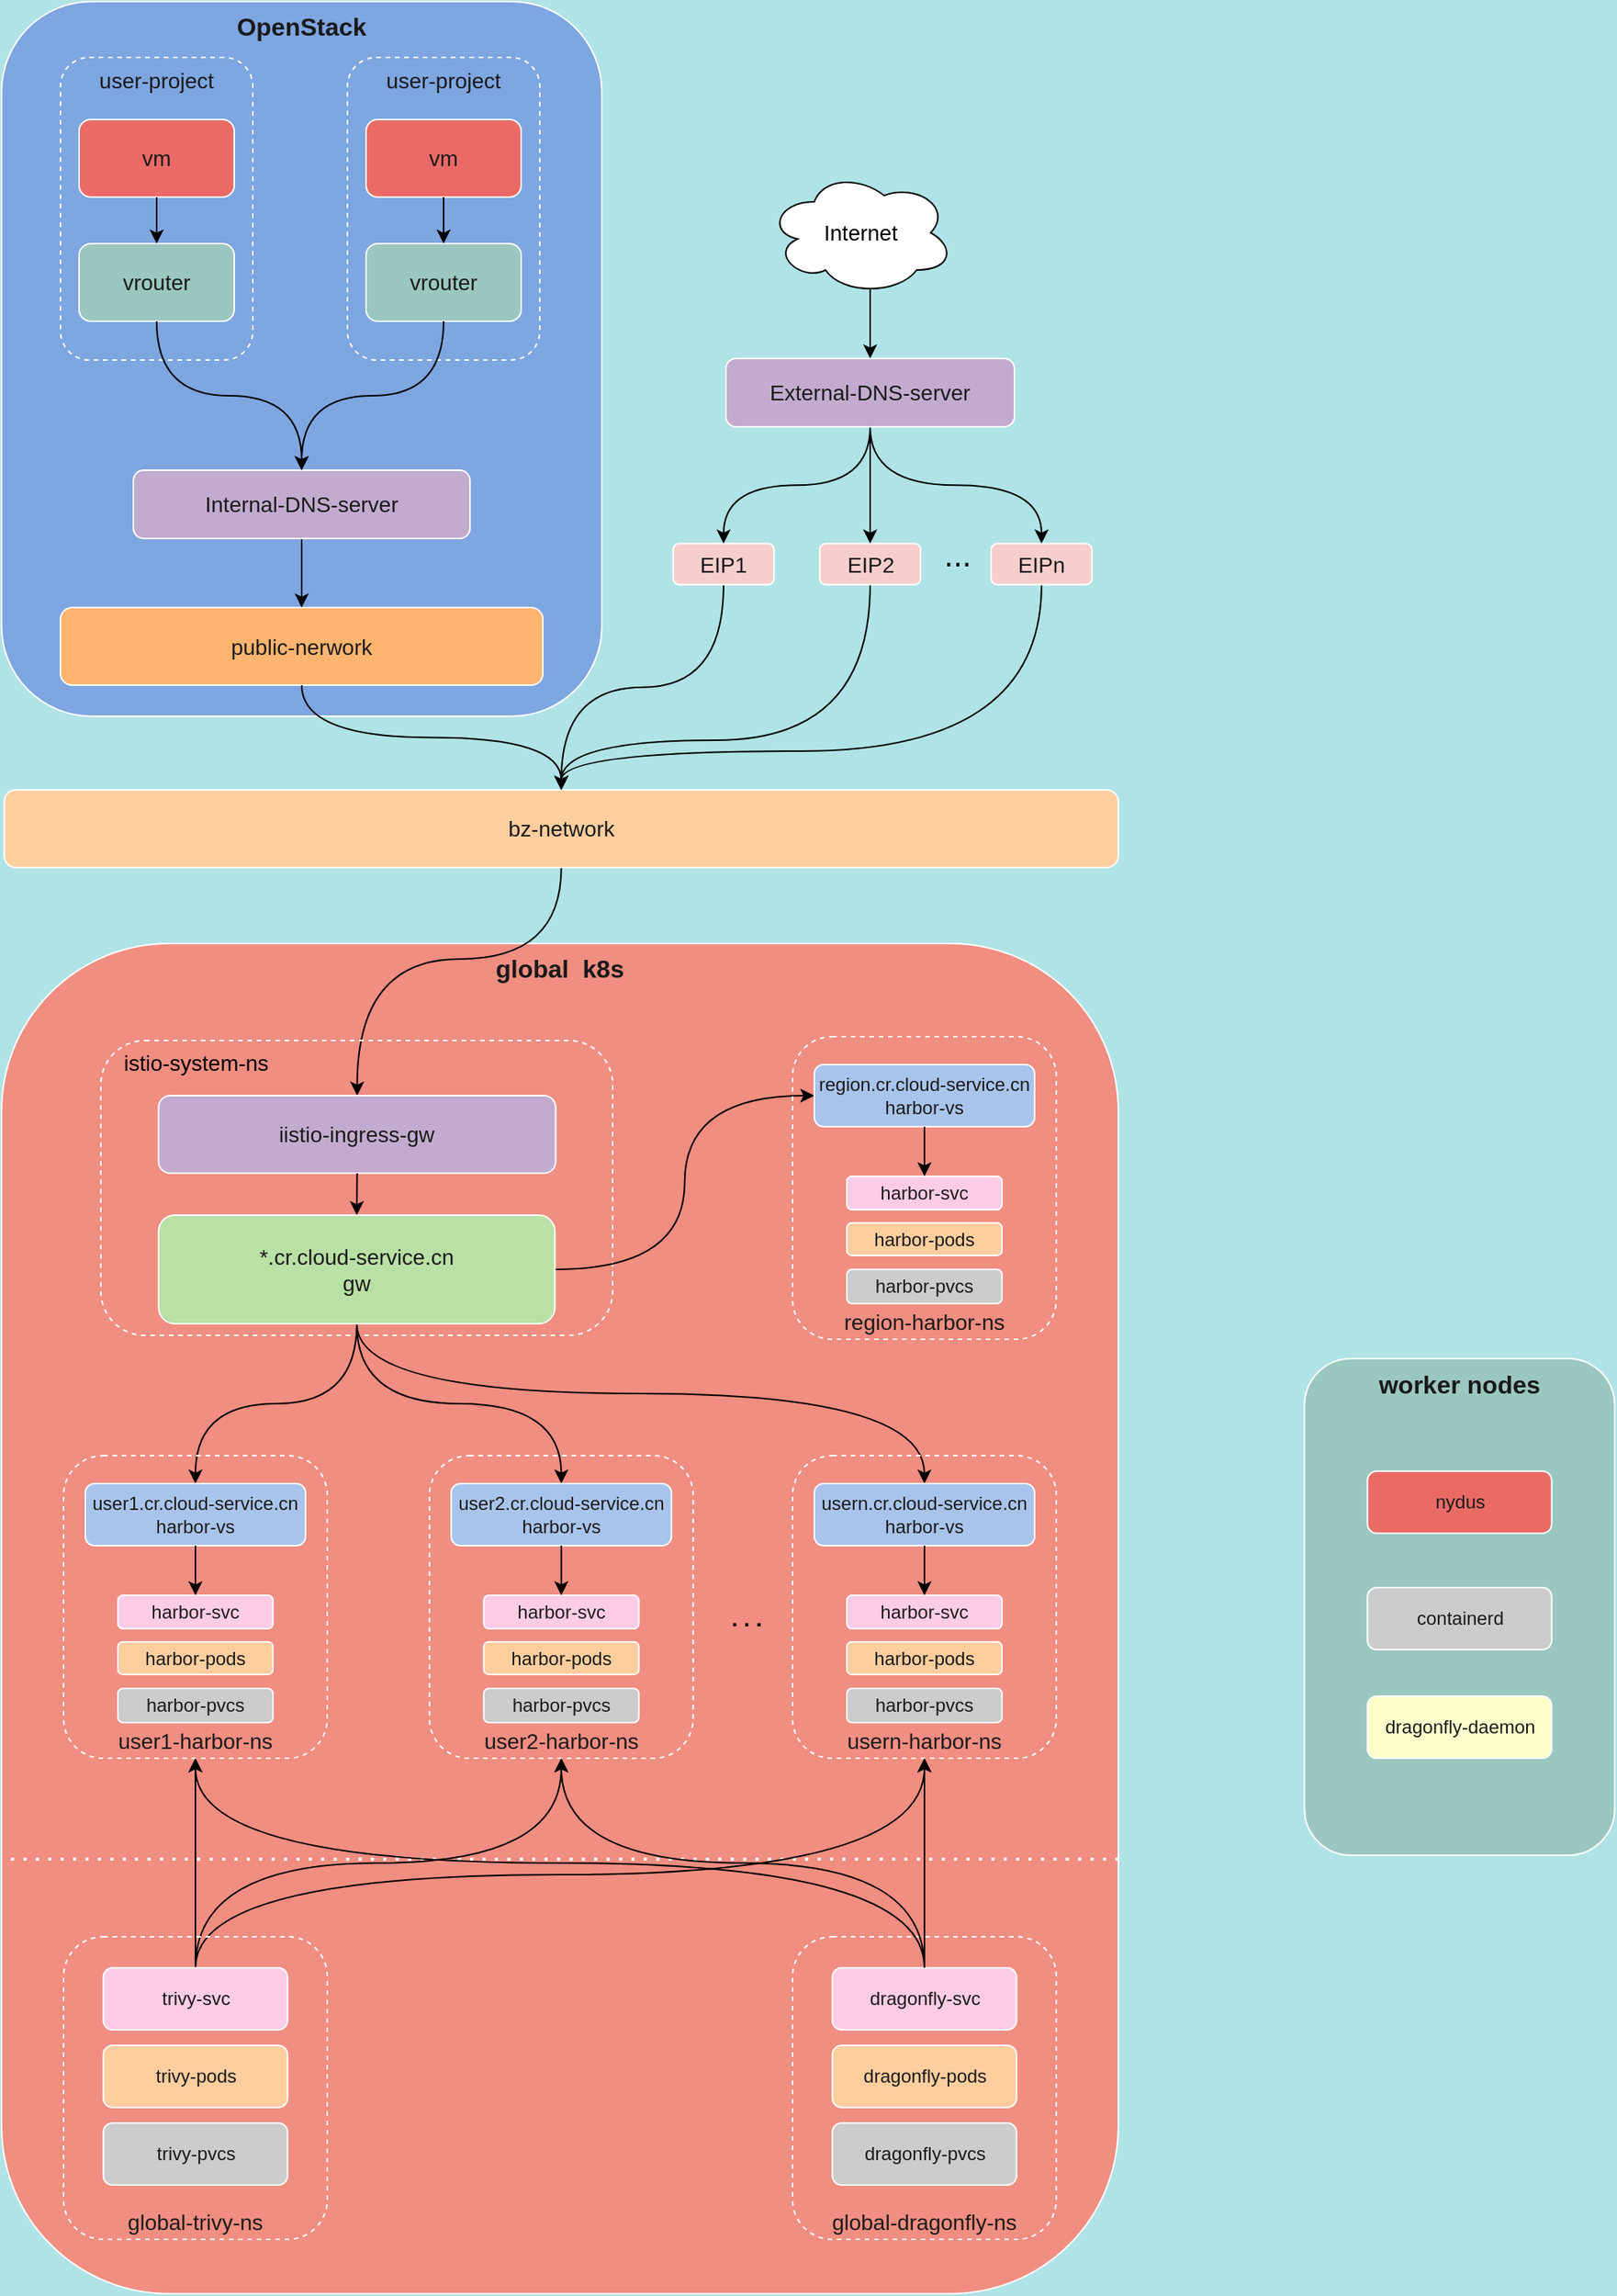<mxfile version="20.6.0" type="github">
  <diagram id="Bw5U5ilo471GasQTLUOP" name="第 1 页">
    <mxGraphModel dx="1426" dy="2053" grid="1" gridSize="10" guides="1" tooltips="1" connect="1" arrows="1" fold="1" page="0" pageScale="1" pageWidth="1169" pageHeight="827" background="#B0E3E6" math="0" shadow="0">
      <root>
        <mxCell id="0" />
        <mxCell id="1" parent="0" />
        <mxCell id="jF7H6Y1LhgNsABGmbEs7-26" value="&lt;b&gt;global &amp;nbsp;k8s&lt;/b&gt;" style="rounded=1;whiteSpace=wrap;html=1;fontSize=16;verticalAlign=top;fillColor=#F08E81;strokeColor=#FFFFFF;fontColor=#1A1A1A;movable=1;resizable=1;rotatable=1;deletable=1;editable=1;connectable=1;container=0;align=center;" parent="1" vertex="1">
          <mxGeometry x="240" y="-430" width="720" height="870" as="geometry" />
        </mxCell>
        <mxCell id="FhYT1GxdbjiEsVhW9Dxf-16" style="edgeStyle=orthogonalEdgeStyle;rounded=0;orthogonalLoop=1;jettySize=auto;html=1;exitX=0.5;exitY=1;exitDx=0;exitDy=0;entryX=0.5;entryY=0;entryDx=0;entryDy=0;curved=1;" edge="1" parent="1" source="ASyyucTeVJ42tLMGHk16-86" target="ASyyucTeVJ42tLMGHk16-5">
          <mxGeometry relative="1" as="geometry">
            <Array as="points">
              <mxPoint x="601" y="-420" />
              <mxPoint x="469" y="-420" />
            </Array>
          </mxGeometry>
        </mxCell>
        <mxCell id="ASyyucTeVJ42tLMGHk16-86" value="&lt;span style=&quot;font-size: 14px;&quot;&gt;bz-network&lt;/span&gt;" style="rounded=1;whiteSpace=wrap;html=1;fontSize=12;fillColor=#FFCE9F;strokeColor=#FFFFFF;fontColor=#1A1A1A;movable=1;resizable=1;rotatable=1;deletable=1;editable=1;connectable=1;container=0;" parent="1" vertex="1">
          <mxGeometry x="241.75" y="-529" width="718.25" height="50" as="geometry" />
        </mxCell>
        <mxCell id="ASyyucTeVJ42tLMGHk16-130" value="" style="rounded=1;whiteSpace=wrap;html=1;dashed=1;labelBackgroundColor=none;fontSize=14;verticalAlign=top;fillColor=none;strokeColor=#FFFFFF;fontColor=#1A1A1A;movable=1;resizable=1;rotatable=1;deletable=1;editable=1;connectable=1;container=0;" parent="1" vertex="1">
          <mxGeometry x="304" y="-367.5" width="330" height="190" as="geometry" />
        </mxCell>
        <mxCell id="ASyyucTeVJ42tLMGHk16-5" value="&lt;font style=&quot;font-size: 14px;&quot;&gt;iistio-ingress-gw&lt;/font&gt;" style="rounded=1;whiteSpace=wrap;html=1;fontSize=12;fillColor=#C3ABD0;strokeColor=#FFFFFF;fontColor=#1A1A1A;movable=1;resizable=1;rotatable=1;deletable=1;editable=1;connectable=1;container=0;" parent="1" vertex="1">
          <mxGeometry x="341.25" y="-332" width="256" height="50" as="geometry" />
        </mxCell>
        <mxCell id="FhYT1GxdbjiEsVhW9Dxf-92" style="edgeStyle=orthogonalEdgeStyle;curved=1;rounded=0;orthogonalLoop=1;jettySize=auto;html=1;exitX=0.5;exitY=1;exitDx=0;exitDy=0;entryX=0.5;entryY=0;entryDx=0;entryDy=0;" edge="1" parent="1" source="ASyyucTeVJ42tLMGHk16-65" target="ASyyucTeVJ42tLMGHk16-33">
          <mxGeometry relative="1" as="geometry" />
        </mxCell>
        <mxCell id="FhYT1GxdbjiEsVhW9Dxf-93" style="edgeStyle=orthogonalEdgeStyle;curved=1;rounded=0;orthogonalLoop=1;jettySize=auto;html=1;exitX=0.5;exitY=1;exitDx=0;exitDy=0;entryX=0.5;entryY=0;entryDx=0;entryDy=0;" edge="1" parent="1" source="ASyyucTeVJ42tLMGHk16-65" target="FhYT1GxdbjiEsVhW9Dxf-79">
          <mxGeometry relative="1" as="geometry" />
        </mxCell>
        <mxCell id="FhYT1GxdbjiEsVhW9Dxf-94" style="edgeStyle=orthogonalEdgeStyle;curved=1;rounded=0;orthogonalLoop=1;jettySize=auto;html=1;exitX=0.5;exitY=1;exitDx=0;exitDy=0;entryX=0.5;entryY=0;entryDx=0;entryDy=0;" edge="1" parent="1" source="ASyyucTeVJ42tLMGHk16-65" target="FhYT1GxdbjiEsVhW9Dxf-88">
          <mxGeometry relative="1" as="geometry">
            <Array as="points">
              <mxPoint x="469" y="-140" />
              <mxPoint x="835" y="-140" />
            </Array>
          </mxGeometry>
        </mxCell>
        <mxCell id="FhYT1GxdbjiEsVhW9Dxf-102" style="edgeStyle=orthogonalEdgeStyle;curved=1;rounded=0;orthogonalLoop=1;jettySize=auto;html=1;exitX=1;exitY=0.5;exitDx=0;exitDy=0;entryX=0;entryY=0.5;entryDx=0;entryDy=0;" edge="1" parent="1" source="ASyyucTeVJ42tLMGHk16-65" target="FhYT1GxdbjiEsVhW9Dxf-99">
          <mxGeometry relative="1" as="geometry" />
        </mxCell>
        <mxCell id="ASyyucTeVJ42tLMGHk16-65" value="*.cr.cloud-service.cn&lt;br style=&quot;font-size: 14px;&quot;&gt;gw" style="rounded=1;whiteSpace=wrap;html=1;fontSize=14;fillColor=#B9E0A5;strokeColor=#FFFFFF;fontColor=#1A1A1A;movable=1;resizable=1;rotatable=1;deletable=1;editable=1;connectable=1;container=0;" parent="1" vertex="1">
          <mxGeometry x="341.25" y="-255" width="255.5" height="70" as="geometry" />
        </mxCell>
        <mxCell id="ASyyucTeVJ42tLMGHk16-75" style="edgeStyle=orthogonalEdgeStyle;rounded=1;orthogonalLoop=1;jettySize=auto;html=1;exitX=0.5;exitY=1;exitDx=0;exitDy=0;entryX=0.5;entryY=0;entryDx=0;entryDy=0;strokeColor=#000000;strokeWidth=1;fontSize=14;endArrow=classic;endFill=1;curved=1;" parent="1" source="ASyyucTeVJ42tLMGHk16-5" target="ASyyucTeVJ42tLMGHk16-65" edge="1">
          <mxGeometry relative="1" as="geometry" />
        </mxCell>
        <mxCell id="ASyyucTeVJ42tLMGHk16-131" value="istio-system-ns" style="text;html=1;align=center;verticalAlign=middle;resizable=0;points=[];autosize=1;strokeColor=none;fillColor=none;fontSize=14;container=0;rounded=1;" parent="1" vertex="1">
          <mxGeometry x="309.5" y="-367.5" width="111" height="28" as="geometry" />
        </mxCell>
        <mxCell id="ASyyucTeVJ42tLMGHk16-233" style="edgeStyle=orthogonalEdgeStyle;rounded=1;orthogonalLoop=1;jettySize=auto;html=1;exitX=0.5;exitY=1;exitDx=0;exitDy=0;entryX=0.5;entryY=0;entryDx=0;entryDy=0;strokeColor=#000000;fontSize=14;curved=1;" parent="1" source="ASyyucTeVJ42tLMGHk16-156" target="ASyyucTeVJ42tLMGHk16-86" edge="1">
          <mxGeometry relative="1" as="geometry" />
        </mxCell>
        <mxCell id="ASyyucTeVJ42tLMGHk16-238" style="edgeStyle=orthogonalEdgeStyle;rounded=1;orthogonalLoop=1;jettySize=auto;html=1;exitX=0.5;exitY=1;exitDx=0;exitDy=0;entryX=0.5;entryY=0;entryDx=0;entryDy=0;strokeColor=#000000;fontSize=14;curved=1;" parent="1" source="ASyyucTeVJ42tLMGHk16-157" target="ASyyucTeVJ42tLMGHk16-86" edge="1">
          <mxGeometry relative="1" as="geometry">
            <Array as="points">
              <mxPoint x="800" y="-561" />
              <mxPoint x="600" y="-561" />
            </Array>
          </mxGeometry>
        </mxCell>
        <mxCell id="ASyyucTeVJ42tLMGHk16-237" style="edgeStyle=orthogonalEdgeStyle;rounded=1;orthogonalLoop=1;jettySize=auto;html=1;exitX=0.5;exitY=1;exitDx=0;exitDy=0;entryX=0.5;entryY=0;entryDx=0;entryDy=0;strokeColor=#000000;fontSize=14;curved=1;" parent="1" source="ASyyucTeVJ42tLMGHk16-226" target="ASyyucTeVJ42tLMGHk16-86" edge="1">
          <mxGeometry relative="1" as="geometry">
            <Array as="points">
              <mxPoint x="911" y="-554" />
              <mxPoint x="600" y="-554" />
            </Array>
          </mxGeometry>
        </mxCell>
        <mxCell id="FhYT1GxdbjiEsVhW9Dxf-11" value="" style="group;" vertex="1" connectable="0" parent="1">
          <mxGeometry x="673" y="-928" width="270" height="266.75" as="geometry" />
        </mxCell>
        <mxCell id="ASyyucTeVJ42tLMGHk16-155" value="Internet" style="ellipse;shape=cloud;whiteSpace=wrap;html=1;fontSize=14;fillColor=#FFFFFF;container=0;rounded=1;" parent="FhYT1GxdbjiEsVhW9Dxf-11" vertex="1">
          <mxGeometry x="61" width="120" height="80" as="geometry" />
        </mxCell>
        <mxCell id="ASyyucTeVJ42tLMGHk16-156" value="EIP1" style="rounded=1;whiteSpace=wrap;html=1;fontSize=14;fillColor=#F8CECC;strokeColor=#FFFFFF;fontColor=#1A1A1A;movable=1;resizable=1;rotatable=1;deletable=1;editable=1;connectable=1;container=0;" parent="FhYT1GxdbjiEsVhW9Dxf-11" vertex="1">
          <mxGeometry y="240.25" width="65" height="26.5" as="geometry" />
        </mxCell>
        <mxCell id="ASyyucTeVJ42tLMGHk16-157" value="EIP2" style="rounded=1;whiteSpace=wrap;html=1;fontSize=14;fillColor=#F8CECC;strokeColor=#FFFFFF;fontColor=#1A1A1A;movable=1;resizable=1;rotatable=1;deletable=1;editable=1;connectable=1;container=0;" parent="FhYT1GxdbjiEsVhW9Dxf-11" vertex="1">
          <mxGeometry x="94.5" y="240.25" width="65" height="26.5" as="geometry" />
        </mxCell>
        <mxCell id="ASyyucTeVJ42tLMGHk16-226" value="EIPn" style="rounded=1;whiteSpace=wrap;html=1;fontSize=14;fillColor=#F8CECC;strokeColor=#FFFFFF;fontColor=#1A1A1A;movable=1;resizable=1;rotatable=1;deletable=1;editable=1;connectable=1;container=0;" parent="FhYT1GxdbjiEsVhW9Dxf-11" vertex="1">
          <mxGeometry x="205" y="240.25" width="65" height="26.5" as="geometry" />
        </mxCell>
        <mxCell id="ASyyucTeVJ42tLMGHk16-227" value="..." style="text;html=1;resizable=0;autosize=1;align=center;verticalAlign=middle;points=[];fillColor=none;strokeColor=none;rounded=1;fontSize=21;horizontal=1;container=0;" parent="FhYT1GxdbjiEsVhW9Dxf-11" vertex="1">
          <mxGeometry x="165" y="228.5" width="36" height="37" as="geometry" />
        </mxCell>
        <mxCell id="ASyyucTeVJ42tLMGHk16-230" style="edgeStyle=orthogonalEdgeStyle;rounded=1;orthogonalLoop=1;jettySize=auto;html=1;exitX=0.5;exitY=1;exitDx=0;exitDy=0;entryX=0.5;entryY=0;entryDx=0;entryDy=0;strokeColor=#000000;fontSize=14;curved=1;" parent="FhYT1GxdbjiEsVhW9Dxf-11" source="ASyyucTeVJ42tLMGHk16-228" target="ASyyucTeVJ42tLMGHk16-156" edge="1">
          <mxGeometry relative="1" as="geometry" />
        </mxCell>
        <mxCell id="ASyyucTeVJ42tLMGHk16-231" style="edgeStyle=orthogonalEdgeStyle;rounded=1;orthogonalLoop=1;jettySize=auto;html=1;exitX=0.5;exitY=1;exitDx=0;exitDy=0;entryX=0.5;entryY=0;entryDx=0;entryDy=0;strokeColor=#000000;fontSize=14;curved=1;" parent="FhYT1GxdbjiEsVhW9Dxf-11" source="ASyyucTeVJ42tLMGHk16-228" target="ASyyucTeVJ42tLMGHk16-157" edge="1">
          <mxGeometry relative="1" as="geometry" />
        </mxCell>
        <mxCell id="ASyyucTeVJ42tLMGHk16-232" style="edgeStyle=orthogonalEdgeStyle;rounded=1;orthogonalLoop=1;jettySize=auto;html=1;exitX=0.5;exitY=1;exitDx=0;exitDy=0;entryX=0.5;entryY=0;entryDx=0;entryDy=0;strokeColor=#000000;fontSize=14;curved=1;" parent="FhYT1GxdbjiEsVhW9Dxf-11" source="ASyyucTeVJ42tLMGHk16-228" target="ASyyucTeVJ42tLMGHk16-226" edge="1">
          <mxGeometry relative="1" as="geometry" />
        </mxCell>
        <mxCell id="ASyyucTeVJ42tLMGHk16-228" value="External-DNS-server" style="rounded=1;whiteSpace=wrap;html=1;fontSize=14;fillColor=#C3ABD0;strokeColor=#FFFFFF;fontColor=#1A1A1A;movable=1;resizable=1;rotatable=1;deletable=1;editable=1;connectable=1;container=0;" parent="FhYT1GxdbjiEsVhW9Dxf-11" vertex="1">
          <mxGeometry x="34" y="121" width="186" height="44" as="geometry" />
        </mxCell>
        <mxCell id="ASyyucTeVJ42tLMGHk16-229" style="edgeStyle=orthogonalEdgeStyle;rounded=1;orthogonalLoop=1;jettySize=auto;html=1;exitX=0.55;exitY=0.95;exitDx=0;exitDy=0;exitPerimeter=0;entryX=0.5;entryY=0;entryDx=0;entryDy=0;strokeColor=#000000;fontSize=14;curved=1;" parent="FhYT1GxdbjiEsVhW9Dxf-11" source="ASyyucTeVJ42tLMGHk16-155" target="ASyyucTeVJ42tLMGHk16-228" edge="1">
          <mxGeometry relative="1" as="geometry" />
        </mxCell>
        <mxCell id="FhYT1GxdbjiEsVhW9Dxf-15" value="" style="endArrow=none;dashed=1;html=1;dashPattern=1 3;strokeWidth=2;rounded=1;fontSize=14;fontColor=#FFFFFF;strokeColor=#FFFFFF;curved=1;" edge="1" parent="1">
          <mxGeometry width="50" height="50" relative="1" as="geometry">
            <mxPoint x="960" y="160" as="sourcePoint" />
            <mxPoint x="240" y="160" as="targetPoint" />
          </mxGeometry>
        </mxCell>
        <mxCell id="FhYT1GxdbjiEsVhW9Dxf-17" value="" style="group" vertex="1" connectable="0" parent="1">
          <mxGeometry x="240" y="-1037" width="387" height="460.5" as="geometry" />
        </mxCell>
        <mxCell id="FhYT1GxdbjiEsVhW9Dxf-3" value="&lt;b&gt;OpenStack&lt;/b&gt;" style="rounded=1;whiteSpace=wrap;html=1;fontSize=16;verticalAlign=top;fillColor=#7EA6E0;strokeColor=#FFFFFF;fontColor=#1A1A1A;movable=1;resizable=1;rotatable=1;deletable=1;editable=1;connectable=1;container=0;" vertex="1" parent="FhYT1GxdbjiEsVhW9Dxf-17">
          <mxGeometry width="387" height="460.5" as="geometry" />
        </mxCell>
        <mxCell id="ASyyucTeVJ42tLMGHk16-99" value="public-nerwork" style="rounded=1;whiteSpace=wrap;html=1;fontSize=14;fillColor=#FFB570;strokeColor=#FFFFFF;fontColor=#1A1A1A;movable=1;resizable=1;rotatable=1;deletable=1;editable=1;connectable=1;container=0;" parent="FhYT1GxdbjiEsVhW9Dxf-17" vertex="1">
          <mxGeometry x="38" y="390.5" width="311" height="50" as="geometry" />
        </mxCell>
        <mxCell id="ASyyucTeVJ42tLMGHk16-96" value="user-project" style="rounded=1;whiteSpace=wrap;html=1;dashed=1;labelBackgroundColor=none;fontSize=14;verticalAlign=top;fillColor=none;strokeColor=#FFFFFF;fontColor=#1A1A1A;movable=1;resizable=1;rotatable=1;deletable=1;editable=1;connectable=1;container=0;" parent="FhYT1GxdbjiEsVhW9Dxf-17" vertex="1">
          <mxGeometry x="38" y="36" width="124" height="195" as="geometry" />
        </mxCell>
        <mxCell id="jF7H6Y1LhgNsABGmbEs7-22" value="vrouter" style="rounded=1;whiteSpace=wrap;html=1;fontSize=14;fillColor=#9AC7BF;strokeColor=#FFFFFF;fontColor=#1A1A1A;movable=1;resizable=1;rotatable=1;deletable=1;editable=1;connectable=1;container=0;" parent="FhYT1GxdbjiEsVhW9Dxf-17" vertex="1">
          <mxGeometry x="50" y="156" width="100" height="50" as="geometry" />
        </mxCell>
        <mxCell id="ASyyucTeVJ42tLMGHk16-97" value="vm" style="rounded=1;whiteSpace=wrap;html=1;fontSize=14;fillColor=#EA6B66;strokeColor=#FFFFFF;fontColor=#1A1A1A;movable=1;resizable=1;rotatable=1;deletable=1;editable=1;connectable=1;container=0;" parent="FhYT1GxdbjiEsVhW9Dxf-17" vertex="1">
          <mxGeometry x="50" y="76" width="100" height="50" as="geometry" />
        </mxCell>
        <mxCell id="ASyyucTeVJ42tLMGHk16-98" style="edgeStyle=orthogonalEdgeStyle;rounded=1;orthogonalLoop=1;jettySize=auto;html=1;exitX=0.5;exitY=1;exitDx=0;exitDy=0;entryX=0.5;entryY=0;entryDx=0;entryDy=0;fontSize=14;curved=1;" parent="FhYT1GxdbjiEsVhW9Dxf-17" source="ASyyucTeVJ42tLMGHk16-97" target="jF7H6Y1LhgNsABGmbEs7-22" edge="1">
          <mxGeometry relative="1" as="geometry" />
        </mxCell>
        <mxCell id="ASyyucTeVJ42tLMGHk16-103" value="user-project" style="rounded=1;whiteSpace=wrap;html=1;dashed=1;labelBackgroundColor=none;fontSize=14;verticalAlign=top;fillColor=none;strokeColor=#FFFFFF;fontColor=#1A1A1A;movable=1;resizable=1;rotatable=1;deletable=1;editable=1;connectable=1;container=0;" parent="FhYT1GxdbjiEsVhW9Dxf-17" vertex="1">
          <mxGeometry x="223" y="36" width="124" height="195" as="geometry" />
        </mxCell>
        <mxCell id="ASyyucTeVJ42tLMGHk16-104" value="vrouter" style="rounded=1;whiteSpace=wrap;html=1;fontSize=14;fillColor=#9AC7BF;strokeColor=#FFFFFF;fontColor=#1A1A1A;movable=1;resizable=1;rotatable=1;deletable=1;editable=1;connectable=1;container=0;" parent="FhYT1GxdbjiEsVhW9Dxf-17" vertex="1">
          <mxGeometry x="235" y="156" width="100" height="50" as="geometry" />
        </mxCell>
        <mxCell id="ASyyucTeVJ42tLMGHk16-105" value="vm" style="rounded=1;whiteSpace=wrap;html=1;fontSize=14;fillColor=#EA6B66;strokeColor=#FFFFFF;fontColor=#1A1A1A;movable=1;resizable=1;rotatable=1;deletable=1;editable=1;connectable=1;container=0;" parent="FhYT1GxdbjiEsVhW9Dxf-17" vertex="1">
          <mxGeometry x="235" y="76" width="100" height="50" as="geometry" />
        </mxCell>
        <mxCell id="ASyyucTeVJ42tLMGHk16-106" style="edgeStyle=orthogonalEdgeStyle;rounded=1;orthogonalLoop=1;jettySize=auto;html=1;exitX=0.5;exitY=1;exitDx=0;exitDy=0;entryX=0.5;entryY=0;entryDx=0;entryDy=0;fontSize=14;curved=1;" parent="FhYT1GxdbjiEsVhW9Dxf-17" source="ASyyucTeVJ42tLMGHk16-105" target="ASyyucTeVJ42tLMGHk16-104" edge="1">
          <mxGeometry relative="1" as="geometry" />
        </mxCell>
        <mxCell id="FhYT1GxdbjiEsVhW9Dxf-8" style="edgeStyle=orthogonalEdgeStyle;rounded=1;orthogonalLoop=1;jettySize=auto;html=1;exitX=0.5;exitY=1;exitDx=0;exitDy=0;entryX=0.5;entryY=0;entryDx=0;entryDy=0;curved=1;" edge="1" parent="FhYT1GxdbjiEsVhW9Dxf-17" source="FhYT1GxdbjiEsVhW9Dxf-5" target="ASyyucTeVJ42tLMGHk16-99">
          <mxGeometry relative="1" as="geometry" />
        </mxCell>
        <mxCell id="FhYT1GxdbjiEsVhW9Dxf-5" value="Internal-DNS-server" style="rounded=1;whiteSpace=wrap;html=1;fontSize=14;fillColor=#C3ABD0;strokeColor=#FFFFFF;fontColor=#1A1A1A;movable=1;resizable=1;rotatable=1;deletable=1;editable=1;connectable=1;container=0;" vertex="1" parent="FhYT1GxdbjiEsVhW9Dxf-17">
          <mxGeometry x="85" y="302" width="217" height="44" as="geometry" />
        </mxCell>
        <mxCell id="FhYT1GxdbjiEsVhW9Dxf-6" style="edgeStyle=orthogonalEdgeStyle;rounded=1;orthogonalLoop=1;jettySize=auto;html=1;exitX=0.5;exitY=1;exitDx=0;exitDy=0;entryX=0.5;entryY=0;entryDx=0;entryDy=0;curved=1;" edge="1" parent="FhYT1GxdbjiEsVhW9Dxf-17" source="jF7H6Y1LhgNsABGmbEs7-22" target="FhYT1GxdbjiEsVhW9Dxf-5">
          <mxGeometry relative="1" as="geometry" />
        </mxCell>
        <mxCell id="FhYT1GxdbjiEsVhW9Dxf-7" style="edgeStyle=orthogonalEdgeStyle;rounded=1;orthogonalLoop=1;jettySize=auto;html=1;exitX=0.5;exitY=1;exitDx=0;exitDy=0;entryX=0.5;entryY=0;entryDx=0;entryDy=0;curved=1;" edge="1" parent="FhYT1GxdbjiEsVhW9Dxf-17" source="ASyyucTeVJ42tLMGHk16-104" target="FhYT1GxdbjiEsVhW9Dxf-5">
          <mxGeometry relative="1" as="geometry" />
        </mxCell>
        <mxCell id="ASyyucTeVJ42tLMGHk16-100" style="edgeStyle=orthogonalEdgeStyle;rounded=1;orthogonalLoop=1;jettySize=auto;html=1;exitX=0.5;exitY=1;exitDx=0;exitDy=0;entryX=0.5;entryY=0;entryDx=0;entryDy=0;fontSize=14;curved=1;" parent="1" source="ASyyucTeVJ42tLMGHk16-99" target="ASyyucTeVJ42tLMGHk16-86" edge="1">
          <mxGeometry relative="1" as="geometry" />
        </mxCell>
        <mxCell id="FhYT1GxdbjiEsVhW9Dxf-83" value="" style="group" vertex="1" connectable="0" parent="1">
          <mxGeometry x="280" y="-100" width="170" height="195" as="geometry" />
        </mxCell>
        <mxCell id="-fVl2y54sio7S9Z7-DYn-5" value="user1-harbor-ns" style="rounded=1;whiteSpace=wrap;html=1;dashed=1;labelBackgroundColor=none;fontSize=14;verticalAlign=bottom;fillColor=none;strokeColor=#FFFFFF;fontColor=#1A1A1A;movable=1;resizable=1;rotatable=1;deletable=1;editable=1;connectable=1;container=0;" parent="FhYT1GxdbjiEsVhW9Dxf-83" vertex="1">
          <mxGeometry width="170" height="195" as="geometry" />
        </mxCell>
        <mxCell id="-fVl2y54sio7S9Z7-DYn-6" value="harbor-pods" style="rounded=1;whiteSpace=wrap;html=1;fontSize=12;fillColor=#FFCE9F;strokeColor=#FFFFFF;fontColor=#1A1A1A;movable=1;resizable=1;rotatable=1;deletable=1;editable=1;connectable=1;container=0;" parent="FhYT1GxdbjiEsVhW9Dxf-83" vertex="1">
          <mxGeometry x="35" y="120" width="100" height="21" as="geometry" />
        </mxCell>
        <mxCell id="-fVl2y54sio7S9Z7-DYn-7" value="harbor-pvcs" style="rounded=1;whiteSpace=wrap;html=1;fontSize=12;fillColor=#CCCCCC;strokeColor=#FFFFFF;fontColor=#1A1A1A;movable=1;resizable=1;rotatable=1;deletable=1;editable=1;connectable=1;container=0;" parent="FhYT1GxdbjiEsVhW9Dxf-83" vertex="1">
          <mxGeometry x="35" y="150" width="100" height="22" as="geometry" />
        </mxCell>
        <mxCell id="ASyyucTeVJ42tLMGHk16-33" value="user1.cr.cloud-service.cn&lt;br&gt;harbor-vs" style="rounded=1;whiteSpace=wrap;html=1;fontSize=12;fillColor=#A9C4EB;strokeColor=#FFFFFF;fontColor=#1A1A1A;movable=1;resizable=1;rotatable=1;deletable=1;editable=1;connectable=1;container=0;" parent="FhYT1GxdbjiEsVhW9Dxf-83" vertex="1">
          <mxGeometry x="14" y="18" width="142" height="40" as="geometry" />
        </mxCell>
        <mxCell id="FhYT1GxdbjiEsVhW9Dxf-46" value="harbor-svc" style="rounded=1;whiteSpace=wrap;html=1;fontSize=12;fillColor=#FFCCE6;strokeColor=#FFFFFF;fontColor=#1A1A1A;movable=1;resizable=1;rotatable=1;deletable=1;editable=1;connectable=1;container=0;" vertex="1" parent="FhYT1GxdbjiEsVhW9Dxf-83">
          <mxGeometry x="35" y="90" width="100" height="21.5" as="geometry" />
        </mxCell>
        <mxCell id="FhYT1GxdbjiEsVhW9Dxf-47" style="edgeStyle=orthogonalEdgeStyle;curved=1;rounded=0;orthogonalLoop=1;jettySize=auto;html=1;exitX=0.5;exitY=1;exitDx=0;exitDy=0;entryX=0.5;entryY=0;entryDx=0;entryDy=0;" edge="1" parent="FhYT1GxdbjiEsVhW9Dxf-83" source="ASyyucTeVJ42tLMGHk16-33" target="FhYT1GxdbjiEsVhW9Dxf-46">
          <mxGeometry relative="1" as="geometry" />
        </mxCell>
        <mxCell id="FhYT1GxdbjiEsVhW9Dxf-84" value="" style="group" vertex="1" connectable="0" parent="1">
          <mxGeometry x="750" y="-100" width="170" height="195" as="geometry" />
        </mxCell>
        <mxCell id="FhYT1GxdbjiEsVhW9Dxf-85" value="usern-harbor-ns" style="rounded=1;whiteSpace=wrap;html=1;dashed=1;labelBackgroundColor=none;fontSize=14;verticalAlign=bottom;fillColor=none;strokeColor=#FFFFFF;fontColor=#1A1A1A;movable=1;resizable=1;rotatable=1;deletable=1;editable=1;connectable=1;container=0;" vertex="1" parent="FhYT1GxdbjiEsVhW9Dxf-84">
          <mxGeometry width="170" height="195" as="geometry" />
        </mxCell>
        <mxCell id="FhYT1GxdbjiEsVhW9Dxf-86" value="harbor-pods" style="rounded=1;whiteSpace=wrap;html=1;fontSize=12;fillColor=#FFCE9F;strokeColor=#FFFFFF;fontColor=#1A1A1A;movable=1;resizable=1;rotatable=1;deletable=1;editable=1;connectable=1;container=0;" vertex="1" parent="FhYT1GxdbjiEsVhW9Dxf-84">
          <mxGeometry x="35" y="120" width="100" height="21" as="geometry" />
        </mxCell>
        <mxCell id="FhYT1GxdbjiEsVhW9Dxf-87" value="harbor-pvcs" style="rounded=1;whiteSpace=wrap;html=1;fontSize=12;fillColor=#CCCCCC;strokeColor=#FFFFFF;fontColor=#1A1A1A;movable=1;resizable=1;rotatable=1;deletable=1;editable=1;connectable=1;container=0;" vertex="1" parent="FhYT1GxdbjiEsVhW9Dxf-84">
          <mxGeometry x="35" y="150" width="100" height="22" as="geometry" />
        </mxCell>
        <mxCell id="FhYT1GxdbjiEsVhW9Dxf-88" value="usern.cr.cloud-service.cn&lt;br&gt;harbor-vs" style="rounded=1;whiteSpace=wrap;html=1;fontSize=12;fillColor=#A9C4EB;strokeColor=#FFFFFF;fontColor=#1A1A1A;movable=1;resizable=1;rotatable=1;deletable=1;editable=1;connectable=1;container=0;" vertex="1" parent="FhYT1GxdbjiEsVhW9Dxf-84">
          <mxGeometry x="14" y="18" width="142" height="40" as="geometry" />
        </mxCell>
        <mxCell id="FhYT1GxdbjiEsVhW9Dxf-89" value="harbor-svc" style="rounded=1;whiteSpace=wrap;html=1;fontSize=12;fillColor=#FFCCE6;strokeColor=#FFFFFF;fontColor=#1A1A1A;movable=1;resizable=1;rotatable=1;deletable=1;editable=1;connectable=1;container=0;" vertex="1" parent="FhYT1GxdbjiEsVhW9Dxf-84">
          <mxGeometry x="35" y="90" width="100" height="21.5" as="geometry" />
        </mxCell>
        <mxCell id="FhYT1GxdbjiEsVhW9Dxf-90" style="edgeStyle=orthogonalEdgeStyle;curved=1;rounded=0;orthogonalLoop=1;jettySize=auto;html=1;exitX=0.5;exitY=1;exitDx=0;exitDy=0;entryX=0.5;entryY=0;entryDx=0;entryDy=0;" edge="1" parent="FhYT1GxdbjiEsVhW9Dxf-84" source="FhYT1GxdbjiEsVhW9Dxf-88" target="FhYT1GxdbjiEsVhW9Dxf-89">
          <mxGeometry relative="1" as="geometry" />
        </mxCell>
        <mxCell id="FhYT1GxdbjiEsVhW9Dxf-91" value="" style="group" vertex="1" connectable="0" parent="1">
          <mxGeometry x="515.88" y="-100" width="170" height="195" as="geometry" />
        </mxCell>
        <mxCell id="FhYT1GxdbjiEsVhW9Dxf-76" value="user2-harbor-ns" style="rounded=1;whiteSpace=wrap;html=1;dashed=1;labelBackgroundColor=none;fontSize=14;verticalAlign=bottom;fillColor=none;strokeColor=#FFFFFF;fontColor=#1A1A1A;movable=1;resizable=1;rotatable=1;deletable=1;editable=1;connectable=1;container=0;" vertex="1" parent="FhYT1GxdbjiEsVhW9Dxf-91">
          <mxGeometry width="170" height="195" as="geometry" />
        </mxCell>
        <mxCell id="FhYT1GxdbjiEsVhW9Dxf-77" value="harbor-pods" style="rounded=1;whiteSpace=wrap;html=1;fontSize=12;fillColor=#FFCE9F;strokeColor=#FFFFFF;fontColor=#1A1A1A;movable=1;resizable=1;rotatable=1;deletable=1;editable=1;connectable=1;container=0;" vertex="1" parent="FhYT1GxdbjiEsVhW9Dxf-91">
          <mxGeometry x="35" y="120" width="100" height="21" as="geometry" />
        </mxCell>
        <mxCell id="FhYT1GxdbjiEsVhW9Dxf-78" value="harbor-pvcs" style="rounded=1;whiteSpace=wrap;html=1;fontSize=12;fillColor=#CCCCCC;strokeColor=#FFFFFF;fontColor=#1A1A1A;movable=1;resizable=1;rotatable=1;deletable=1;editable=1;connectable=1;container=0;" vertex="1" parent="FhYT1GxdbjiEsVhW9Dxf-91">
          <mxGeometry x="35" y="150" width="100" height="22" as="geometry" />
        </mxCell>
        <mxCell id="FhYT1GxdbjiEsVhW9Dxf-79" value="user2.cr.cloud-service.cn&lt;br&gt;harbor-vs" style="rounded=1;whiteSpace=wrap;html=1;fontSize=12;fillColor=#A9C4EB;strokeColor=#FFFFFF;fontColor=#1A1A1A;movable=1;resizable=1;rotatable=1;deletable=1;editable=1;connectable=1;container=0;" vertex="1" parent="FhYT1GxdbjiEsVhW9Dxf-91">
          <mxGeometry x="14" y="18" width="142" height="40" as="geometry" />
        </mxCell>
        <mxCell id="FhYT1GxdbjiEsVhW9Dxf-80" value="harbor-svc" style="rounded=1;whiteSpace=wrap;html=1;fontSize=12;fillColor=#FFCCE6;strokeColor=#FFFFFF;fontColor=#1A1A1A;movable=1;resizable=1;rotatable=1;deletable=1;editable=1;connectable=1;container=0;" vertex="1" parent="FhYT1GxdbjiEsVhW9Dxf-91">
          <mxGeometry x="35" y="90" width="100" height="21.5" as="geometry" />
        </mxCell>
        <mxCell id="FhYT1GxdbjiEsVhW9Dxf-81" style="edgeStyle=orthogonalEdgeStyle;curved=1;rounded=0;orthogonalLoop=1;jettySize=auto;html=1;exitX=0.5;exitY=1;exitDx=0;exitDy=0;entryX=0.5;entryY=0;entryDx=0;entryDy=0;" edge="1" parent="FhYT1GxdbjiEsVhW9Dxf-91" source="FhYT1GxdbjiEsVhW9Dxf-79" target="FhYT1GxdbjiEsVhW9Dxf-80">
          <mxGeometry relative="1" as="geometry" />
        </mxCell>
        <mxCell id="FhYT1GxdbjiEsVhW9Dxf-95" value="" style="group" vertex="1" connectable="0" parent="1">
          <mxGeometry x="750" y="-370" width="170" height="195" as="geometry" />
        </mxCell>
        <mxCell id="FhYT1GxdbjiEsVhW9Dxf-96" value="region-harbor-ns" style="rounded=1;whiteSpace=wrap;html=1;dashed=1;labelBackgroundColor=none;fontSize=14;verticalAlign=bottom;fillColor=none;strokeColor=#FFFFFF;fontColor=#1A1A1A;movable=1;resizable=1;rotatable=1;deletable=1;editable=1;connectable=1;container=0;" vertex="1" parent="FhYT1GxdbjiEsVhW9Dxf-95">
          <mxGeometry width="170" height="195" as="geometry" />
        </mxCell>
        <mxCell id="FhYT1GxdbjiEsVhW9Dxf-97" value="harbor-pods" style="rounded=1;whiteSpace=wrap;html=1;fontSize=12;fillColor=#FFCE9F;strokeColor=#FFFFFF;fontColor=#1A1A1A;movable=1;resizable=1;rotatable=1;deletable=1;editable=1;connectable=1;container=0;" vertex="1" parent="FhYT1GxdbjiEsVhW9Dxf-95">
          <mxGeometry x="35" y="120" width="100" height="21" as="geometry" />
        </mxCell>
        <mxCell id="FhYT1GxdbjiEsVhW9Dxf-98" value="harbor-pvcs" style="rounded=1;whiteSpace=wrap;html=1;fontSize=12;fillColor=#CCCCCC;strokeColor=#FFFFFF;fontColor=#1A1A1A;movable=1;resizable=1;rotatable=1;deletable=1;editable=1;connectable=1;container=0;" vertex="1" parent="FhYT1GxdbjiEsVhW9Dxf-95">
          <mxGeometry x="35" y="150" width="100" height="22" as="geometry" />
        </mxCell>
        <mxCell id="FhYT1GxdbjiEsVhW9Dxf-99" value="region.cr.cloud-service.cn&lt;br&gt;harbor-vs" style="rounded=1;whiteSpace=wrap;html=1;fontSize=12;fillColor=#A9C4EB;strokeColor=#FFFFFF;fontColor=#1A1A1A;movable=1;resizable=1;rotatable=1;deletable=1;editable=1;connectable=1;container=0;" vertex="1" parent="FhYT1GxdbjiEsVhW9Dxf-95">
          <mxGeometry x="14" y="18" width="142" height="40" as="geometry" />
        </mxCell>
        <mxCell id="FhYT1GxdbjiEsVhW9Dxf-100" value="harbor-svc" style="rounded=1;whiteSpace=wrap;html=1;fontSize=12;fillColor=#FFCCE6;strokeColor=#FFFFFF;fontColor=#1A1A1A;movable=1;resizable=1;rotatable=1;deletable=1;editable=1;connectable=1;container=0;" vertex="1" parent="FhYT1GxdbjiEsVhW9Dxf-95">
          <mxGeometry x="35" y="90" width="100" height="21.5" as="geometry" />
        </mxCell>
        <mxCell id="FhYT1GxdbjiEsVhW9Dxf-101" style="edgeStyle=orthogonalEdgeStyle;curved=1;rounded=0;orthogonalLoop=1;jettySize=auto;html=1;exitX=0.5;exitY=1;exitDx=0;exitDy=0;entryX=0.5;entryY=0;entryDx=0;entryDy=0;" edge="1" parent="FhYT1GxdbjiEsVhW9Dxf-95" source="FhYT1GxdbjiEsVhW9Dxf-99" target="FhYT1GxdbjiEsVhW9Dxf-100">
          <mxGeometry relative="1" as="geometry" />
        </mxCell>
        <mxCell id="FhYT1GxdbjiEsVhW9Dxf-112" style="edgeStyle=orthogonalEdgeStyle;curved=1;rounded=0;orthogonalLoop=1;jettySize=auto;html=1;exitX=0.5;exitY=0;exitDx=0;exitDy=0;entryX=0.5;entryY=1;entryDx=0;entryDy=0;" edge="1" parent="1" source="FhYT1GxdbjiEsVhW9Dxf-108" target="-fVl2y54sio7S9Z7-DYn-5">
          <mxGeometry relative="1" as="geometry" />
        </mxCell>
        <mxCell id="FhYT1GxdbjiEsVhW9Dxf-113" style="edgeStyle=orthogonalEdgeStyle;curved=1;rounded=0;orthogonalLoop=1;jettySize=auto;html=1;exitX=0.5;exitY=0;exitDx=0;exitDy=0;entryX=0.5;entryY=1;entryDx=0;entryDy=0;" edge="1" parent="1" source="FhYT1GxdbjiEsVhW9Dxf-108" target="FhYT1GxdbjiEsVhW9Dxf-76">
          <mxGeometry relative="1" as="geometry" />
        </mxCell>
        <mxCell id="FhYT1GxdbjiEsVhW9Dxf-114" style="edgeStyle=orthogonalEdgeStyle;curved=1;rounded=0;orthogonalLoop=1;jettySize=auto;html=1;exitX=0.5;exitY=0;exitDx=0;exitDy=0;entryX=0.5;entryY=1;entryDx=0;entryDy=0;" edge="1" parent="1" source="FhYT1GxdbjiEsVhW9Dxf-108" target="FhYT1GxdbjiEsVhW9Dxf-85">
          <mxGeometry relative="1" as="geometry">
            <Array as="points">
              <mxPoint x="365" y="170" />
              <mxPoint x="835" y="170" />
            </Array>
          </mxGeometry>
        </mxCell>
        <mxCell id="FhYT1GxdbjiEsVhW9Dxf-116" value="" style="group" vertex="1" connectable="0" parent="1">
          <mxGeometry x="280" y="210" width="170" height="195" as="geometry" />
        </mxCell>
        <mxCell id="FhYT1GxdbjiEsVhW9Dxf-104" value="global-trivy-ns" style="rounded=1;whiteSpace=wrap;html=1;dashed=1;labelBackgroundColor=none;fontSize=14;verticalAlign=bottom;fillColor=none;strokeColor=#FFFFFF;fontColor=#1A1A1A;movable=1;resizable=1;rotatable=1;deletable=1;editable=1;connectable=1;container=0;" vertex="1" parent="FhYT1GxdbjiEsVhW9Dxf-116">
          <mxGeometry width="170" height="195" as="geometry" />
        </mxCell>
        <mxCell id="FhYT1GxdbjiEsVhW9Dxf-108" value="trivy-svc" style="rounded=1;whiteSpace=wrap;html=1;fontSize=12;fillColor=#FFCCE6;strokeColor=#FFFFFF;fontColor=#1A1A1A;movable=1;resizable=1;rotatable=1;deletable=1;editable=1;connectable=1;container=0;" vertex="1" parent="FhYT1GxdbjiEsVhW9Dxf-116">
          <mxGeometry x="25.62" y="20" width="118.75" height="40" as="geometry" />
        </mxCell>
        <mxCell id="FhYT1GxdbjiEsVhW9Dxf-110" value="trivy-pods" style="rounded=1;whiteSpace=wrap;html=1;fontSize=12;fillColor=#FFCE9F;strokeColor=#FFFFFF;fontColor=#1A1A1A;movable=1;resizable=1;rotatable=1;deletable=1;editable=1;connectable=1;container=0;" vertex="1" parent="FhYT1GxdbjiEsVhW9Dxf-116">
          <mxGeometry x="25.63" y="70" width="118.75" height="40" as="geometry" />
        </mxCell>
        <mxCell id="FhYT1GxdbjiEsVhW9Dxf-111" value="trivy-pvcs" style="rounded=1;whiteSpace=wrap;html=1;fontSize=12;fillColor=#CCCCCC;strokeColor=#FFFFFF;fontColor=#1A1A1A;movable=1;resizable=1;rotatable=1;deletable=1;editable=1;connectable=1;container=0;" vertex="1" parent="FhYT1GxdbjiEsVhW9Dxf-116">
          <mxGeometry x="25.63" y="120" width="118.75" height="40" as="geometry" />
        </mxCell>
        <mxCell id="FhYT1GxdbjiEsVhW9Dxf-117" value="" style="group" vertex="1" connectable="0" parent="1">
          <mxGeometry x="750" y="210" width="170" height="195" as="geometry" />
        </mxCell>
        <mxCell id="FhYT1GxdbjiEsVhW9Dxf-118" value="global-dragonfly-ns" style="rounded=1;whiteSpace=wrap;html=1;dashed=1;labelBackgroundColor=none;fontSize=14;verticalAlign=bottom;fillColor=none;strokeColor=#FFFFFF;fontColor=#1A1A1A;movable=1;resizable=1;rotatable=1;deletable=1;editable=1;connectable=1;container=0;" vertex="1" parent="FhYT1GxdbjiEsVhW9Dxf-117">
          <mxGeometry width="170" height="195" as="geometry" />
        </mxCell>
        <mxCell id="FhYT1GxdbjiEsVhW9Dxf-119" value="dragonfly-svc" style="rounded=1;whiteSpace=wrap;html=1;fontSize=12;fillColor=#FFCCE6;strokeColor=#FFFFFF;fontColor=#1A1A1A;movable=1;resizable=1;rotatable=1;deletable=1;editable=1;connectable=1;container=0;" vertex="1" parent="FhYT1GxdbjiEsVhW9Dxf-117">
          <mxGeometry x="25.62" y="20" width="118.75" height="40" as="geometry" />
        </mxCell>
        <mxCell id="FhYT1GxdbjiEsVhW9Dxf-120" value="dragonfly-pods" style="rounded=1;whiteSpace=wrap;html=1;fontSize=12;fillColor=#FFCE9F;strokeColor=#FFFFFF;fontColor=#1A1A1A;movable=1;resizable=1;rotatable=1;deletable=1;editable=1;connectable=1;container=0;" vertex="1" parent="FhYT1GxdbjiEsVhW9Dxf-117">
          <mxGeometry x="25.63" y="70" width="118.75" height="40" as="geometry" />
        </mxCell>
        <mxCell id="FhYT1GxdbjiEsVhW9Dxf-121" value="dragonfly-pvcs" style="rounded=1;whiteSpace=wrap;html=1;fontSize=12;fillColor=#CCCCCC;strokeColor=#FFFFFF;fontColor=#1A1A1A;movable=1;resizable=1;rotatable=1;deletable=1;editable=1;connectable=1;container=0;" vertex="1" parent="FhYT1GxdbjiEsVhW9Dxf-117">
          <mxGeometry x="25.63" y="120" width="118.75" height="40" as="geometry" />
        </mxCell>
        <mxCell id="FhYT1GxdbjiEsVhW9Dxf-122" style="edgeStyle=orthogonalEdgeStyle;curved=1;rounded=0;orthogonalLoop=1;jettySize=auto;html=1;exitX=0.5;exitY=0;exitDx=0;exitDy=0;entryX=0.5;entryY=1;entryDx=0;entryDy=0;" edge="1" parent="1" source="FhYT1GxdbjiEsVhW9Dxf-119" target="-fVl2y54sio7S9Z7-DYn-5">
          <mxGeometry relative="1" as="geometry" />
        </mxCell>
        <mxCell id="FhYT1GxdbjiEsVhW9Dxf-123" style="edgeStyle=orthogonalEdgeStyle;curved=1;rounded=0;orthogonalLoop=1;jettySize=auto;html=1;exitX=0.5;exitY=0;exitDx=0;exitDy=0;entryX=0.5;entryY=1;entryDx=0;entryDy=0;" edge="1" parent="1" source="FhYT1GxdbjiEsVhW9Dxf-119" target="FhYT1GxdbjiEsVhW9Dxf-76">
          <mxGeometry relative="1" as="geometry" />
        </mxCell>
        <mxCell id="FhYT1GxdbjiEsVhW9Dxf-124" style="edgeStyle=orthogonalEdgeStyle;curved=1;rounded=0;orthogonalLoop=1;jettySize=auto;html=1;exitX=0.5;exitY=0;exitDx=0;exitDy=0;entryX=0.5;entryY=1;entryDx=0;entryDy=0;" edge="1" parent="1" source="FhYT1GxdbjiEsVhW9Dxf-119" target="FhYT1GxdbjiEsVhW9Dxf-85">
          <mxGeometry relative="1" as="geometry" />
        </mxCell>
        <mxCell id="FhYT1GxdbjiEsVhW9Dxf-125" value="&lt;b&gt;worker nodes&lt;/b&gt;" style="rounded=1;whiteSpace=wrap;html=1;fontSize=16;verticalAlign=top;fillColor=#9AC7BF;strokeColor=#FFFFFF;fontColor=#1A1A1A;movable=1;resizable=1;rotatable=1;deletable=1;editable=1;connectable=1;container=0;align=center;" vertex="1" parent="1">
          <mxGeometry x="1080" y="-162.5" width="200" height="320" as="geometry" />
        </mxCell>
        <mxCell id="FhYT1GxdbjiEsVhW9Dxf-126" value="containerd" style="rounded=1;whiteSpace=wrap;html=1;fontSize=12;fillColor=#CCCCCC;strokeColor=#FFFFFF;fontColor=#1A1A1A;movable=1;resizable=1;rotatable=1;deletable=1;editable=1;connectable=1;container=0;" vertex="1" parent="1">
          <mxGeometry x="1120.63" y="-15" width="118.75" height="40" as="geometry" />
        </mxCell>
        <mxCell id="FhYT1GxdbjiEsVhW9Dxf-127" value="dragonfly-daemon" style="rounded=1;whiteSpace=wrap;html=1;fontSize=12;fillColor=#FFFFCC;strokeColor=#FFFFFF;fontColor=#1A1A1A;movable=1;resizable=1;rotatable=1;deletable=1;editable=1;connectable=1;container=0;" vertex="1" parent="1">
          <mxGeometry x="1120.63" y="55" width="118.75" height="40" as="geometry" />
        </mxCell>
        <mxCell id="FhYT1GxdbjiEsVhW9Dxf-128" value=". . ." style="text;html=1;align=center;verticalAlign=middle;resizable=0;points=[];autosize=1;strokeColor=none;fillColor=none;fontStyle=1;fontSize=14;" vertex="1" parent="1">
          <mxGeometry x="700" y="-10" width="40" height="30" as="geometry" />
        </mxCell>
        <mxCell id="FhYT1GxdbjiEsVhW9Dxf-129" value="nydus" style="rounded=1;whiteSpace=wrap;html=1;fontSize=12;fillColor=#EA6B66;strokeColor=#FFFFFF;fontColor=#1A1A1A;movable=1;resizable=1;rotatable=1;deletable=1;editable=1;connectable=1;container=0;" vertex="1" parent="1">
          <mxGeometry x="1120.63" y="-90" width="118.75" height="40" as="geometry" />
        </mxCell>
      </root>
    </mxGraphModel>
  </diagram>
</mxfile>
